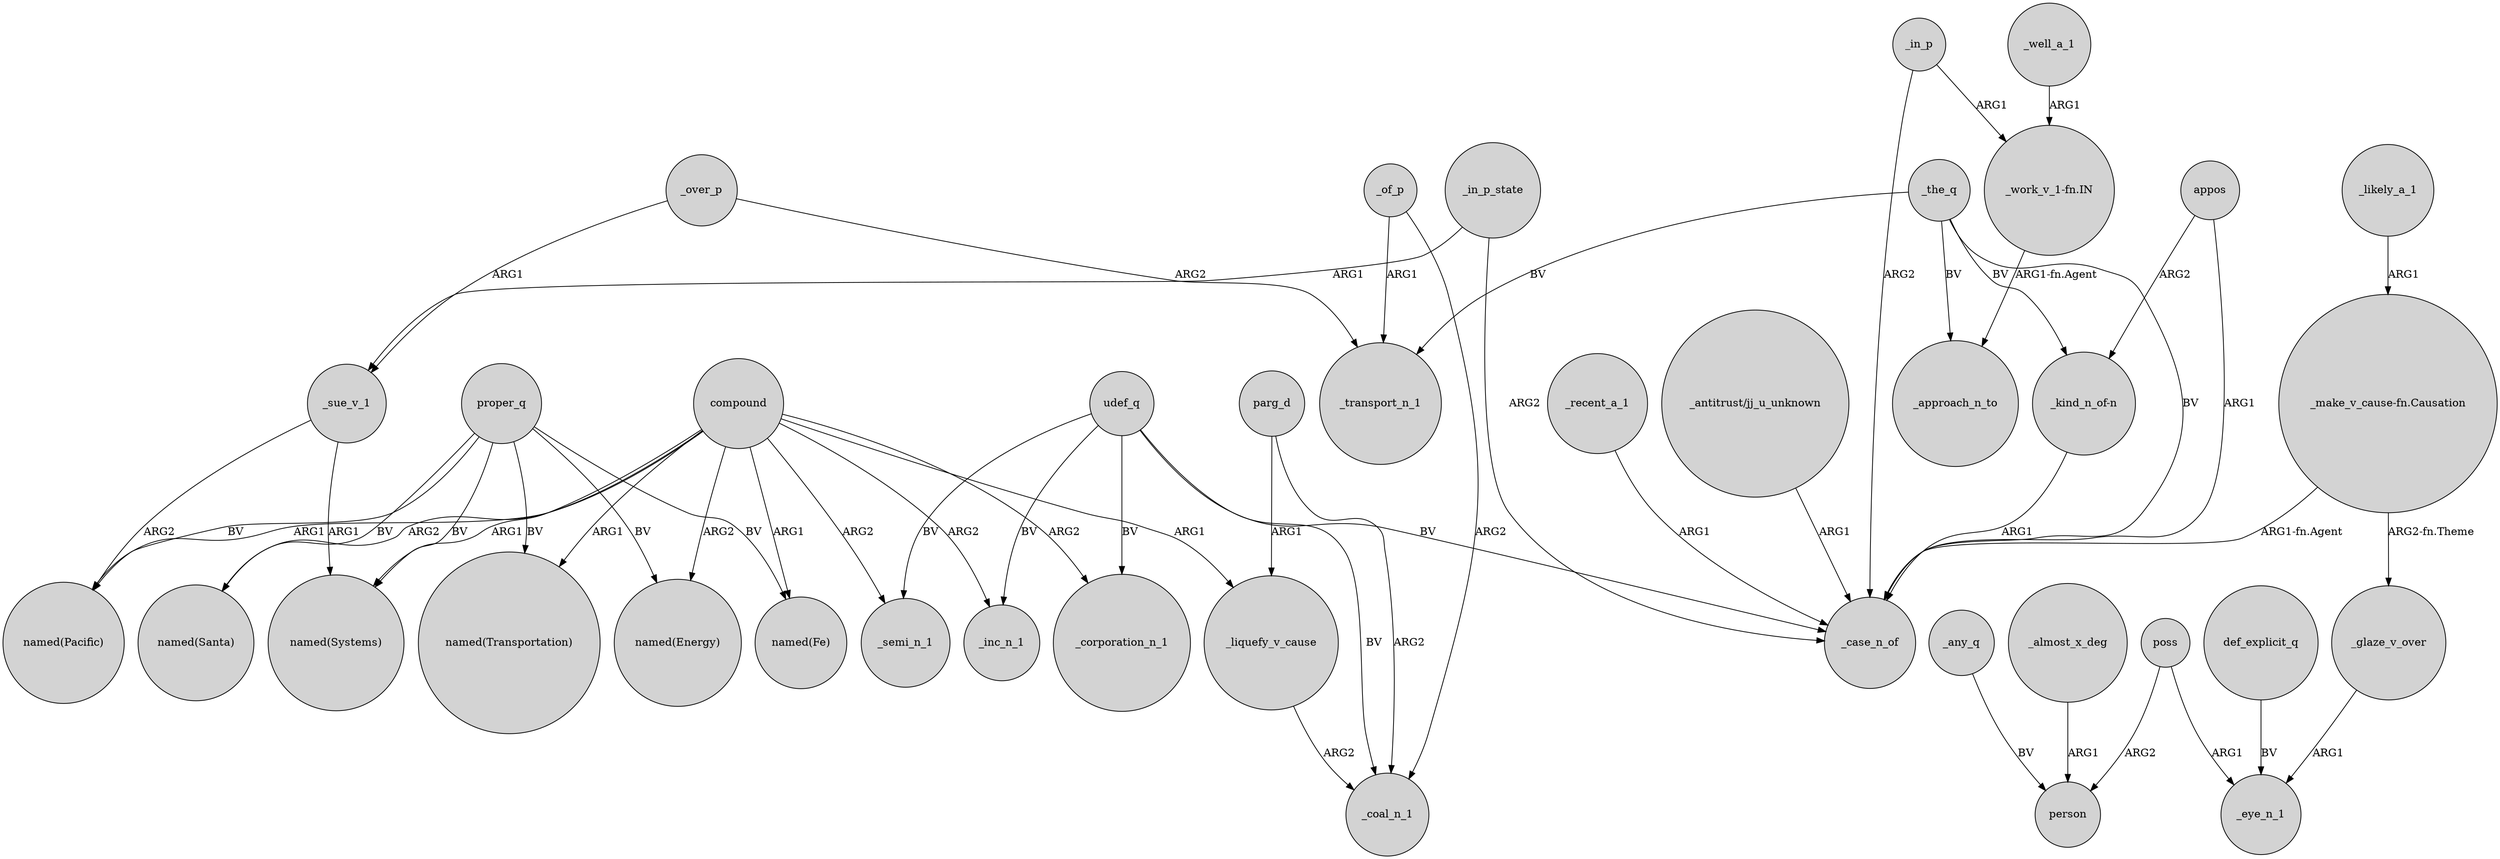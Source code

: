 digraph {
	node [shape=circle style=filled]
	compound -> "named(Transportation)" [label=ARG1]
	_sue_v_1 -> "named(Systems)" [label=ARG1]
	proper_q -> "named(Transportation)" [label=BV]
	poss -> person [label=ARG2]
	udef_q -> _inc_n_1 [label=BV]
	_in_p_state -> _sue_v_1 [label=ARG1]
	_almost_x_deg -> person [label=ARG1]
	poss -> _eye_n_1 [label=ARG1]
	compound -> "named(Energy)" [label=ARG2]
	compound -> _liquefy_v_cause [label=ARG1]
	parg_d -> _liquefy_v_cause [label=ARG1]
	_the_q -> _case_n_of [label=BV]
	compound -> _corporation_n_1 [label=ARG2]
	compound -> "named(Santa)" [label=ARG2]
	_the_q -> _transport_n_1 [label=BV]
	"_make_v_cause-fn.Causation" -> _case_n_of [label="ARG1-fn.Agent"]
	_of_p -> _coal_n_1 [label=ARG2]
	proper_q -> "named(Fe)" [label=BV]
	_recent_a_1 -> _case_n_of [label=ARG1]
	_glaze_v_over -> _eye_n_1 [label=ARG1]
	udef_q -> _coal_n_1 [label=BV]
	_the_q -> _approach_n_to [label=BV]
	proper_q -> "named(Energy)" [label=BV]
	proper_q -> "named(Santa)" [label=BV]
	_likely_a_1 -> "_make_v_cause-fn.Causation" [label=ARG1]
	_liquefy_v_cause -> _coal_n_1 [label=ARG2]
	compound -> "named(Fe)" [label=ARG1]
	"_work_v_1-fn.IN" -> _approach_n_to [label="ARG1-fn.Agent"]
	_sue_v_1 -> "named(Pacific)" [label=ARG2]
	udef_q -> _corporation_n_1 [label=BV]
	udef_q -> _semi_n_1 [label=BV]
	compound -> "named(Systems)" [label=ARG1]
	_over_p -> _transport_n_1 [label=ARG2]
	"_kind_n_of-n" -> _case_n_of [label=ARG1]
	_in_p_state -> _case_n_of [label=ARG2]
	appos -> _case_n_of [label=ARG1]
	proper_q -> "named(Systems)" [label=BV]
	"_make_v_cause-fn.Causation" -> _glaze_v_over [label="ARG2-fn.Theme"]
	_well_a_1 -> "_work_v_1-fn.IN" [label=ARG1]
	"_antitrust/jj_u_unknown" -> _case_n_of [label=ARG1]
	_in_p -> _case_n_of [label=ARG2]
	appos -> "_kind_n_of-n" [label=ARG2]
	def_explicit_q -> _eye_n_1 [label=BV]
	parg_d -> _coal_n_1 [label=ARG2]
	_of_p -> _transport_n_1 [label=ARG1]
	_in_p -> "_work_v_1-fn.IN" [label=ARG1]
	compound -> _semi_n_1 [label=ARG2]
	udef_q -> _case_n_of [label=BV]
	_any_q -> person [label=BV]
	_over_p -> _sue_v_1 [label=ARG1]
	compound -> "named(Pacific)" [label=ARG1]
	compound -> _inc_n_1 [label=ARG2]
	proper_q -> "named(Pacific)" [label=BV]
	_the_q -> "_kind_n_of-n" [label=BV]
}
